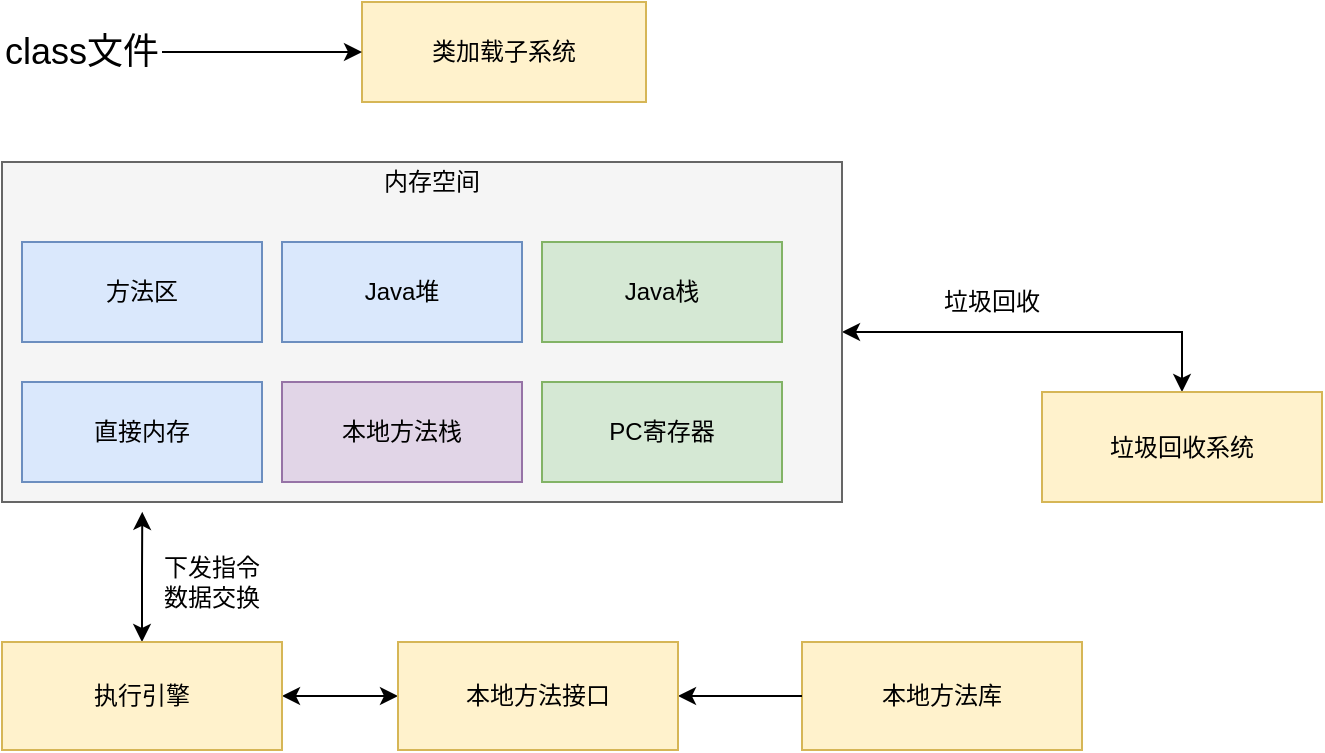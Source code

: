 <mxfile version="12.6.2" type="github"><diagram id="Uc6WzdaAGhAkO1jN_Mr-" name="Page-1"><mxGraphModel dx="932" dy="577" grid="1" gridSize="10" guides="1" tooltips="1" connect="1" arrows="1" fold="1" page="1" pageScale="1" pageWidth="827" pageHeight="1169" math="0" shadow="0"><root><mxCell id="0"/><mxCell id="1" parent="0"/><mxCell id="uU6eGpP00uYK1Dtke5dS-16" style="edgeStyle=orthogonalEdgeStyle;rounded=0;orthogonalLoop=1;jettySize=auto;html=1;exitX=1;exitY=0.5;exitDx=0;exitDy=0;entryX=0.5;entryY=0;entryDx=0;entryDy=0;endArrow=classic;endFill=1;startArrow=classic;startFill=1;" edge="1" parent="1" source="uU6eGpP00uYK1Dtke5dS-14" target="uU6eGpP00uYK1Dtke5dS-2"><mxGeometry relative="1" as="geometry"/></mxCell><mxCell id="uU6eGpP00uYK1Dtke5dS-14" value="" style="rounded=0;whiteSpace=wrap;html=1;fillColor=#f5f5f5;strokeColor=#666666;fontColor=#333333;" vertex="1" parent="1"><mxGeometry x="130" y="140" width="420" height="170" as="geometry"/></mxCell><mxCell id="uU6eGpP00uYK1Dtke5dS-1" value="类加载子系统" style="rounded=0;whiteSpace=wrap;html=1;fillColor=#fff2cc;strokeColor=#d6b656;" vertex="1" parent="1"><mxGeometry x="310" y="60" width="142" height="50" as="geometry"/></mxCell><mxCell id="uU6eGpP00uYK1Dtke5dS-2" value="垃圾回收系统" style="rounded=0;whiteSpace=wrap;html=1;fillColor=#fff2cc;strokeColor=#d6b656;" vertex="1" parent="1"><mxGeometry x="650" y="255" width="140" height="55" as="geometry"/></mxCell><mxCell id="uU6eGpP00uYK1Dtke5dS-20" style="edgeStyle=orthogonalEdgeStyle;rounded=0;orthogonalLoop=1;jettySize=auto;html=1;entryX=0.167;entryY=1.029;entryDx=0;entryDy=0;entryPerimeter=0;startArrow=classic;startFill=1;endArrow=classic;endFill=1;" edge="1" parent="1" source="uU6eGpP00uYK1Dtke5dS-3" target="uU6eGpP00uYK1Dtke5dS-14"><mxGeometry relative="1" as="geometry"/></mxCell><mxCell id="uU6eGpP00uYK1Dtke5dS-23" style="edgeStyle=orthogonalEdgeStyle;rounded=0;orthogonalLoop=1;jettySize=auto;html=1;entryX=0;entryY=0.5;entryDx=0;entryDy=0;startArrow=classic;startFill=1;endArrow=classic;endFill=1;" edge="1" parent="1" source="uU6eGpP00uYK1Dtke5dS-3" target="uU6eGpP00uYK1Dtke5dS-19"><mxGeometry relative="1" as="geometry"/></mxCell><mxCell id="uU6eGpP00uYK1Dtke5dS-3" value="执行引擎" style="rounded=0;whiteSpace=wrap;html=1;fillColor=#fff2cc;strokeColor=#d6b656;" vertex="1" parent="1"><mxGeometry x="130" y="380" width="140" height="54" as="geometry"/></mxCell><mxCell id="uU6eGpP00uYK1Dtke5dS-4" value="方法区" style="rounded=0;whiteSpace=wrap;html=1;fillColor=#dae8fc;strokeColor=#6c8ebf;" vertex="1" parent="1"><mxGeometry x="140" y="180" width="120" height="50" as="geometry"/></mxCell><mxCell id="uU6eGpP00uYK1Dtke5dS-6" value="Java堆" style="rounded=0;whiteSpace=wrap;html=1;fillColor=#dae8fc;strokeColor=#6c8ebf;" vertex="1" parent="1"><mxGeometry x="270" y="180" width="120" height="50" as="geometry"/></mxCell><mxCell id="uU6eGpP00uYK1Dtke5dS-7" value="直接内存" style="rounded=0;whiteSpace=wrap;html=1;fillColor=#dae8fc;strokeColor=#6c8ebf;" vertex="1" parent="1"><mxGeometry x="140" y="250" width="120" height="50" as="geometry"/></mxCell><mxCell id="uU6eGpP00uYK1Dtke5dS-8" value="Java栈" style="rounded=0;whiteSpace=wrap;html=1;fillColor=#d5e8d4;strokeColor=#82b366;" vertex="1" parent="1"><mxGeometry x="400" y="180" width="120" height="50" as="geometry"/></mxCell><mxCell id="uU6eGpP00uYK1Dtke5dS-9" value="本地方法栈" style="rounded=0;whiteSpace=wrap;html=1;fillColor=#e1d5e7;strokeColor=#9673a6;" vertex="1" parent="1"><mxGeometry x="270" y="250" width="120" height="50" as="geometry"/></mxCell><mxCell id="uU6eGpP00uYK1Dtke5dS-10" value="PC寄存器" style="rounded=0;whiteSpace=wrap;html=1;fillColor=#d5e8d4;strokeColor=#82b366;" vertex="1" parent="1"><mxGeometry x="400" y="250" width="120" height="50" as="geometry"/></mxCell><mxCell id="uU6eGpP00uYK1Dtke5dS-13" style="edgeStyle=orthogonalEdgeStyle;rounded=0;orthogonalLoop=1;jettySize=auto;html=1;exitX=1;exitY=0.5;exitDx=0;exitDy=0;entryX=0;entryY=0.5;entryDx=0;entryDy=0;" edge="1" parent="1" source="uU6eGpP00uYK1Dtke5dS-12" target="uU6eGpP00uYK1Dtke5dS-1"><mxGeometry relative="1" as="geometry"/></mxCell><mxCell id="uU6eGpP00uYK1Dtke5dS-12" value="&lt;font style=&quot;font-size: 18px&quot;&gt;class文件&lt;/font&gt;" style="text;html=1;strokeColor=none;fillColor=none;align=center;verticalAlign=middle;whiteSpace=wrap;rounded=0;" vertex="1" parent="1"><mxGeometry x="130" y="65" width="80" height="40" as="geometry"/></mxCell><mxCell id="uU6eGpP00uYK1Dtke5dS-17" value="内存空间" style="text;html=1;strokeColor=none;fillColor=none;align=center;verticalAlign=middle;whiteSpace=wrap;rounded=0;" vertex="1" parent="1"><mxGeometry x="310" y="140" width="70" height="20" as="geometry"/></mxCell><mxCell id="uU6eGpP00uYK1Dtke5dS-18" value="本地方法库" style="rounded=0;whiteSpace=wrap;html=1;fillColor=#fff2cc;strokeColor=#d6b656;" vertex="1" parent="1"><mxGeometry x="530" y="380" width="140" height="54" as="geometry"/></mxCell><mxCell id="uU6eGpP00uYK1Dtke5dS-24" style="edgeStyle=orthogonalEdgeStyle;rounded=0;orthogonalLoop=1;jettySize=auto;html=1;exitX=1;exitY=0.5;exitDx=0;exitDy=0;entryX=0;entryY=0.5;entryDx=0;entryDy=0;startArrow=classic;startFill=1;endArrow=none;endFill=0;" edge="1" parent="1" source="uU6eGpP00uYK1Dtke5dS-19" target="uU6eGpP00uYK1Dtke5dS-18"><mxGeometry relative="1" as="geometry"/></mxCell><mxCell id="uU6eGpP00uYK1Dtke5dS-19" value="本地方法接口" style="rounded=0;whiteSpace=wrap;html=1;fillColor=#fff2cc;strokeColor=#d6b656;" vertex="1" parent="1"><mxGeometry x="328" y="380" width="140" height="54" as="geometry"/></mxCell><mxCell id="uU6eGpP00uYK1Dtke5dS-21" value="垃圾回收" style="text;html=1;strokeColor=none;fillColor=none;align=center;verticalAlign=middle;whiteSpace=wrap;rounded=0;" vertex="1" parent="1"><mxGeometry x="590" y="200" width="70" height="20" as="geometry"/></mxCell><mxCell id="uU6eGpP00uYK1Dtke5dS-22" value="下发指令&lt;br&gt;数据交换" style="text;html=1;strokeColor=none;fillColor=none;align=center;verticalAlign=middle;whiteSpace=wrap;rounded=0;" vertex="1" parent="1"><mxGeometry x="200" y="340" width="70" height="20" as="geometry"/></mxCell></root></mxGraphModel></diagram></mxfile>